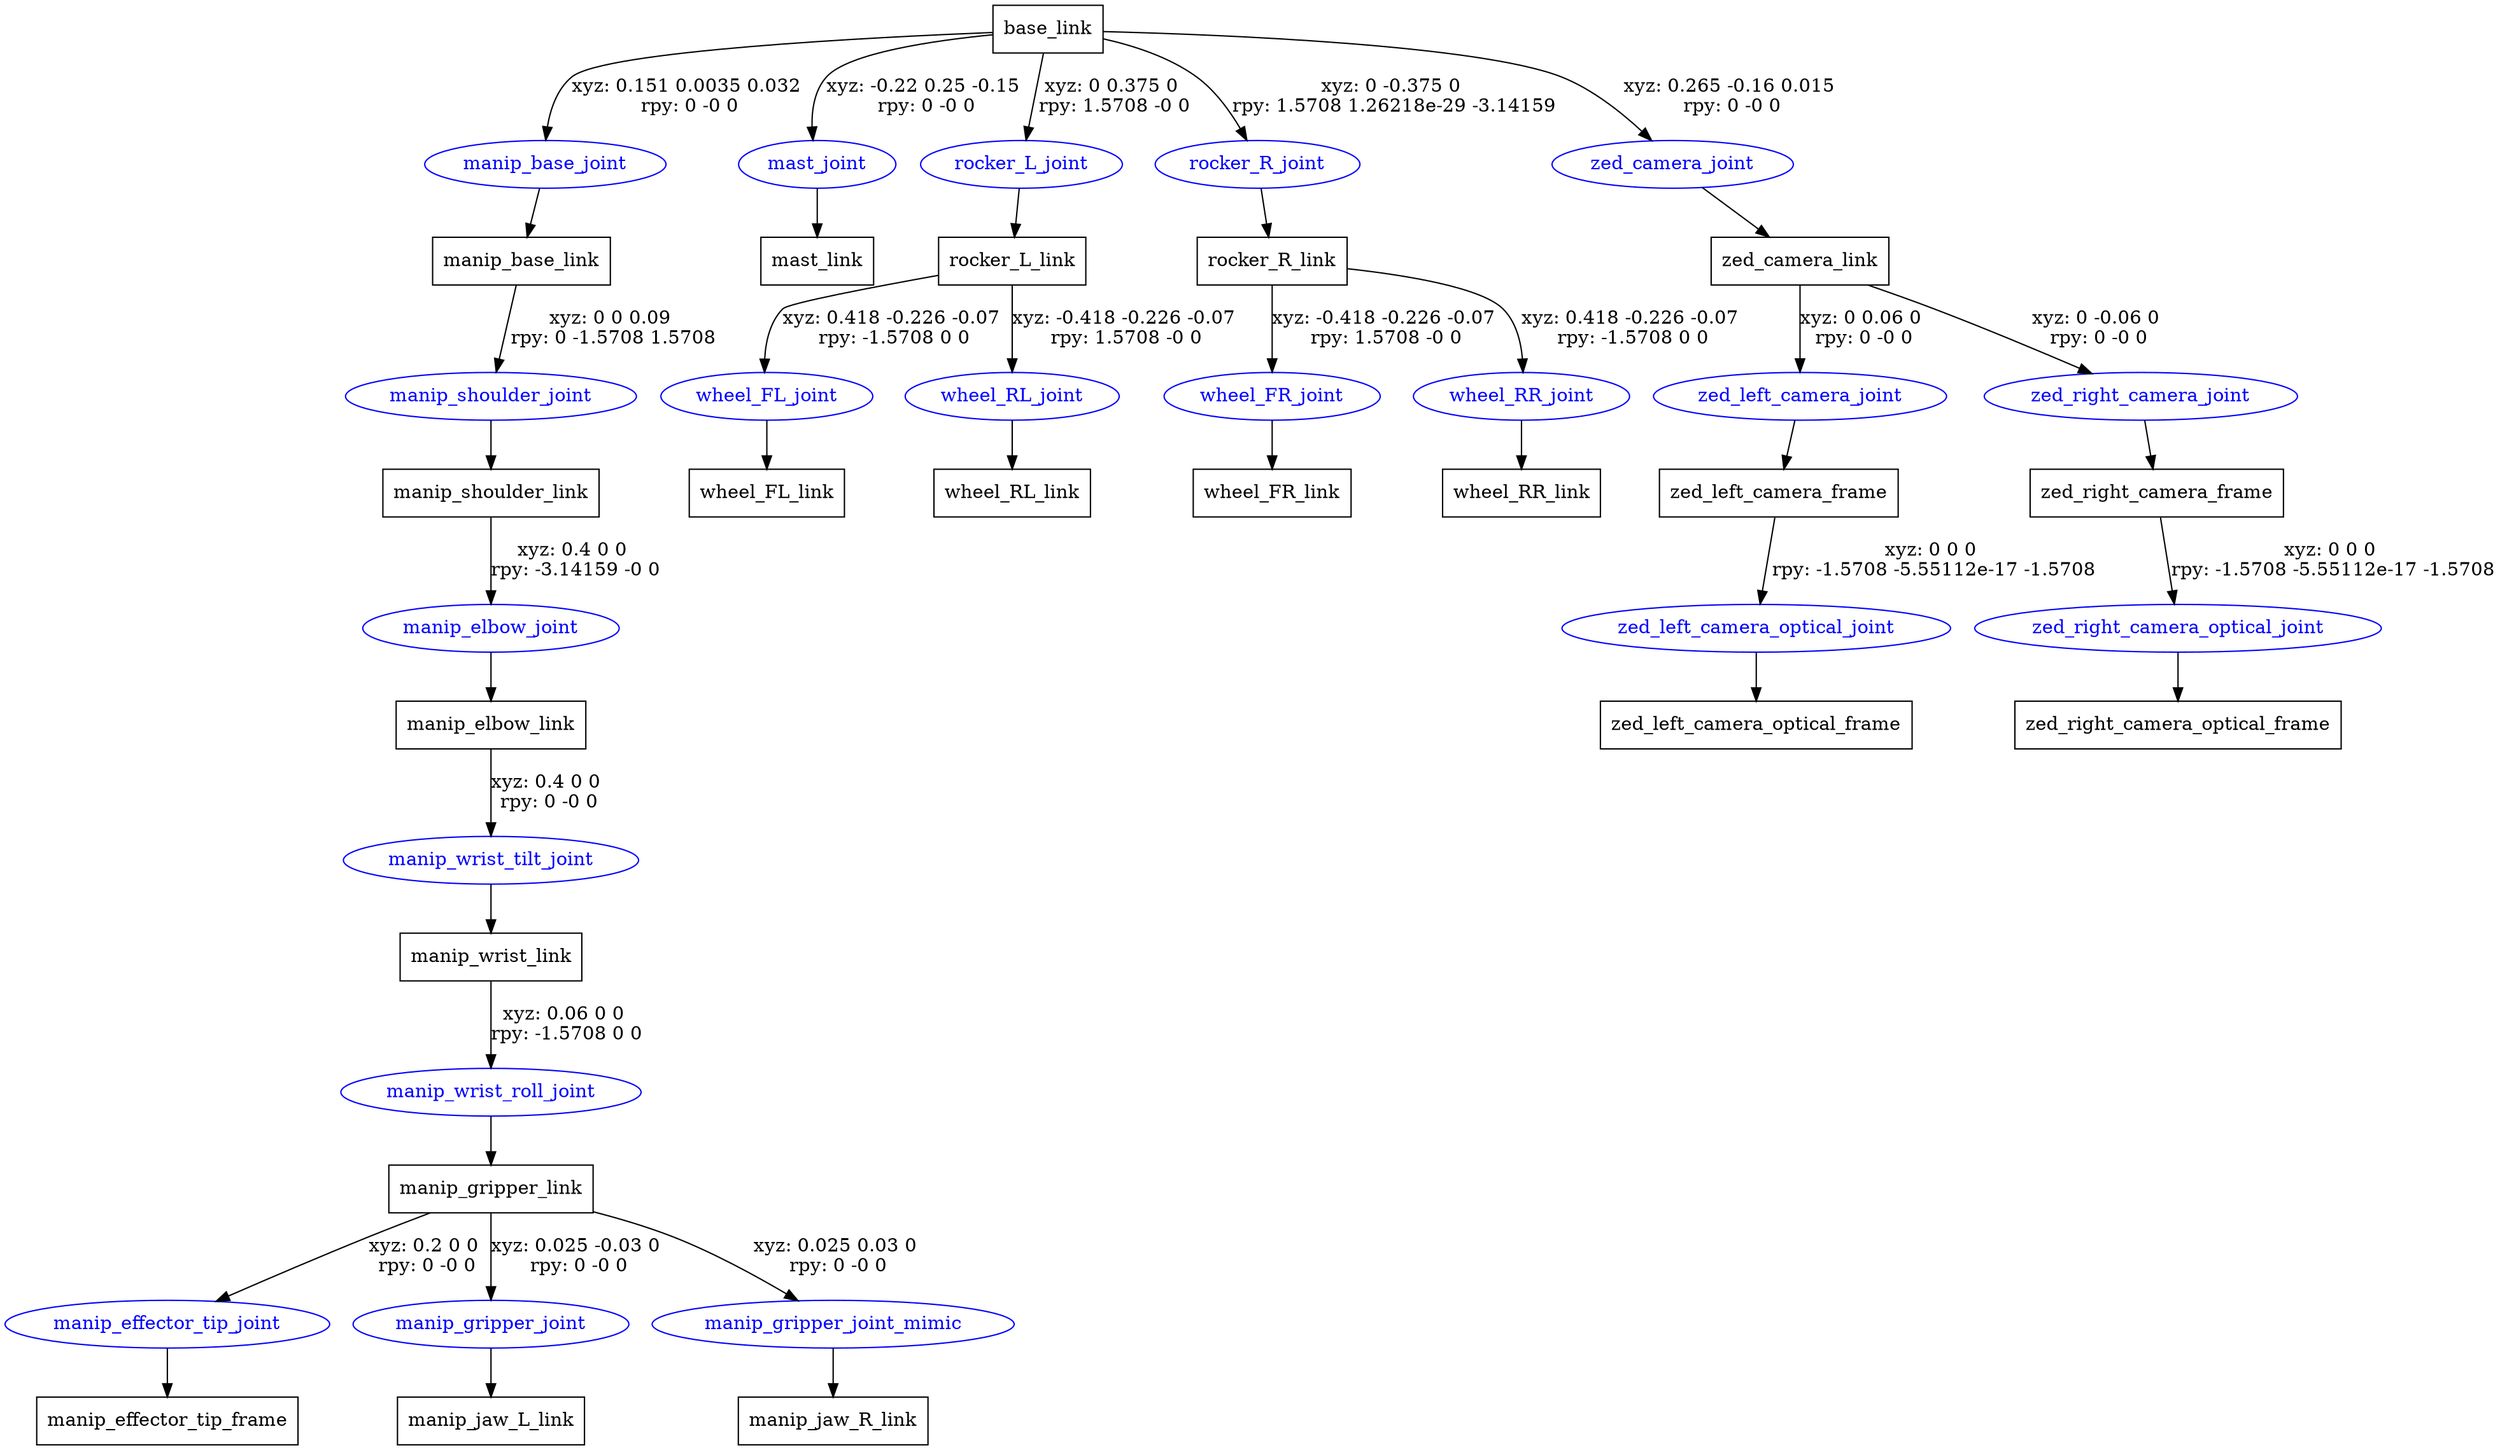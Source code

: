 digraph G {
node [shape=box];
"base_link" [label="base_link"];
"manip_base_link" [label="manip_base_link"];
"manip_shoulder_link" [label="manip_shoulder_link"];
"manip_elbow_link" [label="manip_elbow_link"];
"manip_wrist_link" [label="manip_wrist_link"];
"manip_gripper_link" [label="manip_gripper_link"];
"manip_effector_tip_frame" [label="manip_effector_tip_frame"];
"manip_jaw_L_link" [label="manip_jaw_L_link"];
"manip_jaw_R_link" [label="manip_jaw_R_link"];
"mast_link" [label="mast_link"];
"rocker_L_link" [label="rocker_L_link"];
"wheel_FL_link" [label="wheel_FL_link"];
"wheel_RL_link" [label="wheel_RL_link"];
"rocker_R_link" [label="rocker_R_link"];
"wheel_FR_link" [label="wheel_FR_link"];
"wheel_RR_link" [label="wheel_RR_link"];
"zed_camera_link" [label="zed_camera_link"];
"zed_left_camera_frame" [label="zed_left_camera_frame"];
"zed_left_camera_optical_frame" [label="zed_left_camera_optical_frame"];
"zed_right_camera_frame" [label="zed_right_camera_frame"];
"zed_right_camera_optical_frame" [label="zed_right_camera_optical_frame"];
node [shape=ellipse, color=blue, fontcolor=blue];
"base_link" -> "manip_base_joint" [label="xyz: 0.151 0.0035 0.032 \nrpy: 0 -0 0"]
"manip_base_joint" -> "manip_base_link"
"manip_base_link" -> "manip_shoulder_joint" [label="xyz: 0 0 0.09 \nrpy: 0 -1.5708 1.5708"]
"manip_shoulder_joint" -> "manip_shoulder_link"
"manip_shoulder_link" -> "manip_elbow_joint" [label="xyz: 0.4 0 0 \nrpy: -3.14159 -0 0"]
"manip_elbow_joint" -> "manip_elbow_link"
"manip_elbow_link" -> "manip_wrist_tilt_joint" [label="xyz: 0.4 0 0 \nrpy: 0 -0 0"]
"manip_wrist_tilt_joint" -> "manip_wrist_link"
"manip_wrist_link" -> "manip_wrist_roll_joint" [label="xyz: 0.06 0 0 \nrpy: -1.5708 0 0"]
"manip_wrist_roll_joint" -> "manip_gripper_link"
"manip_gripper_link" -> "manip_effector_tip_joint" [label="xyz: 0.2 0 0 \nrpy: 0 -0 0"]
"manip_effector_tip_joint" -> "manip_effector_tip_frame"
"manip_gripper_link" -> "manip_gripper_joint" [label="xyz: 0.025 -0.03 0 \nrpy: 0 -0 0"]
"manip_gripper_joint" -> "manip_jaw_L_link"
"manip_gripper_link" -> "manip_gripper_joint_mimic" [label="xyz: 0.025 0.03 0 \nrpy: 0 -0 0"]
"manip_gripper_joint_mimic" -> "manip_jaw_R_link"
"base_link" -> "mast_joint" [label="xyz: -0.22 0.25 -0.15 \nrpy: 0 -0 0"]
"mast_joint" -> "mast_link"
"base_link" -> "rocker_L_joint" [label="xyz: 0 0.375 0 \nrpy: 1.5708 -0 0"]
"rocker_L_joint" -> "rocker_L_link"
"rocker_L_link" -> "wheel_FL_joint" [label="xyz: 0.418 -0.226 -0.07 \nrpy: -1.5708 0 0"]
"wheel_FL_joint" -> "wheel_FL_link"
"rocker_L_link" -> "wheel_RL_joint" [label="xyz: -0.418 -0.226 -0.07 \nrpy: 1.5708 -0 0"]
"wheel_RL_joint" -> "wheel_RL_link"
"base_link" -> "rocker_R_joint" [label="xyz: 0 -0.375 0 \nrpy: 1.5708 1.26218e-29 -3.14159"]
"rocker_R_joint" -> "rocker_R_link"
"rocker_R_link" -> "wheel_FR_joint" [label="xyz: -0.418 -0.226 -0.07 \nrpy: 1.5708 -0 0"]
"wheel_FR_joint" -> "wheel_FR_link"
"rocker_R_link" -> "wheel_RR_joint" [label="xyz: 0.418 -0.226 -0.07 \nrpy: -1.5708 0 0"]
"wheel_RR_joint" -> "wheel_RR_link"
"base_link" -> "zed_camera_joint" [label="xyz: 0.265 -0.16 0.015 \nrpy: 0 -0 0"]
"zed_camera_joint" -> "zed_camera_link"
"zed_camera_link" -> "zed_left_camera_joint" [label="xyz: 0 0.06 0 \nrpy: 0 -0 0"]
"zed_left_camera_joint" -> "zed_left_camera_frame"
"zed_left_camera_frame" -> "zed_left_camera_optical_joint" [label="xyz: 0 0 0 \nrpy: -1.5708 -5.55112e-17 -1.5708"]
"zed_left_camera_optical_joint" -> "zed_left_camera_optical_frame"
"zed_camera_link" -> "zed_right_camera_joint" [label="xyz: 0 -0.06 0 \nrpy: 0 -0 0"]
"zed_right_camera_joint" -> "zed_right_camera_frame"
"zed_right_camera_frame" -> "zed_right_camera_optical_joint" [label="xyz: 0 0 0 \nrpy: -1.5708 -5.55112e-17 -1.5708"]
"zed_right_camera_optical_joint" -> "zed_right_camera_optical_frame"
}
